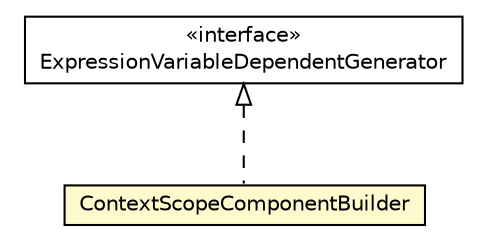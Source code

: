 #!/usr/local/bin/dot
#
# Class diagram 
# Generated by UMLGraph version 5.1 (http://www.umlgraph.org/)
#

digraph G {
	edge [fontname="Helvetica",fontsize=10,labelfontname="Helvetica",labelfontsize=10];
	node [fontname="Helvetica",fontsize=10,shape=plaintext];
	nodesep=0.25;
	ranksep=0.5;
	// org.androidtransfuse.gen.componentBuilder.ContextScopeComponentBuilder
	c84704 [label=<<table title="org.androidtransfuse.gen.componentBuilder.ContextScopeComponentBuilder" border="0" cellborder="1" cellspacing="0" cellpadding="2" port="p" bgcolor="lemonChiffon" href="./ContextScopeComponentBuilder.html">
		<tr><td><table border="0" cellspacing="0" cellpadding="1">
<tr><td align="center" balign="center"> ContextScopeComponentBuilder </td></tr>
		</table></td></tr>
		</table>>, fontname="Helvetica", fontcolor="black", fontsize=10.0];
	// org.androidtransfuse.gen.componentBuilder.ExpressionVariableDependentGenerator
	c84714 [label=<<table title="org.androidtransfuse.gen.componentBuilder.ExpressionVariableDependentGenerator" border="0" cellborder="1" cellspacing="0" cellpadding="2" port="p" href="./ExpressionVariableDependentGenerator.html">
		<tr><td><table border="0" cellspacing="0" cellpadding="1">
<tr><td align="center" balign="center"> &#171;interface&#187; </td></tr>
<tr><td align="center" balign="center"> ExpressionVariableDependentGenerator </td></tr>
		</table></td></tr>
		</table>>, fontname="Helvetica", fontcolor="black", fontsize=10.0];
	//org.androidtransfuse.gen.componentBuilder.ContextScopeComponentBuilder implements org.androidtransfuse.gen.componentBuilder.ExpressionVariableDependentGenerator
	c84714:p -> c84704:p [dir=back,arrowtail=empty,style=dashed];
}

